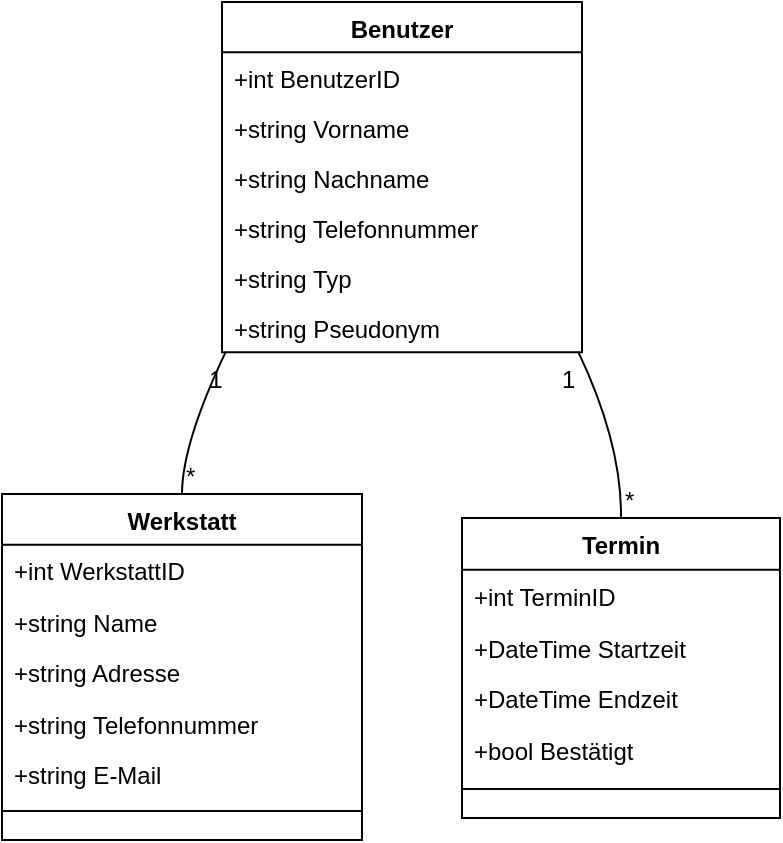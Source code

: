 <mxfile>
    <diagram name="Seite-1" id="6BgWs389JJTcCeiWw3PB">
        <mxGraphModel dx="810" dy="341" grid="1" gridSize="10" guides="1" tooltips="1" connect="1" arrows="1" fold="1" page="1" pageScale="1" pageWidth="827" pageHeight="1169" math="0" shadow="0">
            <root>
                <mxCell id="0"/>
                <mxCell id="1" parent="0"/>
                <mxCell id="2" value="Benutzer" style="swimlane;fontStyle=1;align=center;verticalAlign=top;childLayout=stackLayout;horizontal=1;startSize=25.067;horizontalStack=0;resizeParent=1;resizeParentMax=0;resizeLast=0;collapsible=0;marginBottom=0;" parent="1" vertex="1">
                    <mxGeometry x="118" y="8" width="180" height="175.067" as="geometry"/>
                </mxCell>
                <mxCell id="3" value="+int BenutzerID" style="text;strokeColor=none;fillColor=none;align=left;verticalAlign=top;spacingLeft=4;spacingRight=4;overflow=hidden;rotatable=0;points=[[0,0.5],[1,0.5]];portConstraint=eastwest;" parent="2" vertex="1">
                    <mxGeometry y="25.067" width="180" height="25" as="geometry"/>
                </mxCell>
                <mxCell id="4" value="+string Vorname" style="text;strokeColor=none;fillColor=none;align=left;verticalAlign=top;spacingLeft=4;spacingRight=4;overflow=hidden;rotatable=0;points=[[0,0.5],[1,0.5]];portConstraint=eastwest;" parent="2" vertex="1">
                    <mxGeometry y="50.067" width="180" height="25" as="geometry"/>
                </mxCell>
                <mxCell id="5" value="+string Nachname" style="text;strokeColor=none;fillColor=none;align=left;verticalAlign=top;spacingLeft=4;spacingRight=4;overflow=hidden;rotatable=0;points=[[0,0.5],[1,0.5]];portConstraint=eastwest;" parent="2" vertex="1">
                    <mxGeometry y="75.067" width="180" height="25" as="geometry"/>
                </mxCell>
                <mxCell id="7" value="+string Telefonnummer" style="text;strokeColor=none;fillColor=none;align=left;verticalAlign=top;spacingLeft=4;spacingRight=4;overflow=hidden;rotatable=0;points=[[0,0.5],[1,0.5]];portConstraint=eastwest;" parent="2" vertex="1">
                    <mxGeometry y="100.067" width="180" height="25" as="geometry"/>
                </mxCell>
                <mxCell id="30" value="+string Typ" style="text;strokeColor=none;fillColor=none;align=left;verticalAlign=top;spacingLeft=4;spacingRight=4;overflow=hidden;rotatable=0;points=[[0,0.5],[1,0.5]];portConstraint=eastwest;" vertex="1" parent="2">
                    <mxGeometry y="125.067" width="180" height="25" as="geometry"/>
                </mxCell>
                <mxCell id="31" value="+string Pseudonym" style="text;strokeColor=none;fillColor=none;align=left;verticalAlign=top;spacingLeft=4;spacingRight=4;overflow=hidden;rotatable=0;points=[[0,0.5],[1,0.5]];portConstraint=eastwest;" vertex="1" parent="2">
                    <mxGeometry y="150.067" width="180" height="25" as="geometry"/>
                </mxCell>
                <mxCell id="10" value="Werkstatt" style="swimlane;fontStyle=1;align=center;verticalAlign=top;childLayout=stackLayout;horizontal=1;startSize=25.385;horizontalStack=0;resizeParent=1;resizeParentMax=0;resizeLast=0;collapsible=0;marginBottom=0;" parent="1" vertex="1">
                    <mxGeometry x="8" y="254" width="180" height="173" as="geometry"/>
                </mxCell>
                <mxCell id="11" value="+int WerkstattID" style="text;strokeColor=none;fillColor=none;align=left;verticalAlign=top;spacingLeft=4;spacingRight=4;overflow=hidden;rotatable=0;points=[[0,0.5],[1,0.5]];portConstraint=eastwest;" parent="10" vertex="1">
                    <mxGeometry y="25" width="180" height="25" as="geometry"/>
                </mxCell>
                <mxCell id="12" value="+string Name" style="text;strokeColor=none;fillColor=none;align=left;verticalAlign=top;spacingLeft=4;spacingRight=4;overflow=hidden;rotatable=0;points=[[0,0.5],[1,0.5]];portConstraint=eastwest;" parent="10" vertex="1">
                    <mxGeometry y="51" width="180" height="25" as="geometry"/>
                </mxCell>
                <mxCell id="13" value="+string Adresse" style="text;strokeColor=none;fillColor=none;align=left;verticalAlign=top;spacingLeft=4;spacingRight=4;overflow=hidden;rotatable=0;points=[[0,0.5],[1,0.5]];portConstraint=eastwest;" parent="10" vertex="1">
                    <mxGeometry y="76" width="180" height="25" as="geometry"/>
                </mxCell>
                <mxCell id="14" value="+string Telefonnummer" style="text;strokeColor=none;fillColor=none;align=left;verticalAlign=top;spacingLeft=4;spacingRight=4;overflow=hidden;rotatable=0;points=[[0,0.5],[1,0.5]];portConstraint=eastwest;" parent="10" vertex="1">
                    <mxGeometry y="102" width="180" height="25" as="geometry"/>
                </mxCell>
                <mxCell id="15" value="+string E-Mail" style="text;strokeColor=none;fillColor=none;align=left;verticalAlign=top;spacingLeft=4;spacingRight=4;overflow=hidden;rotatable=0;points=[[0,0.5],[1,0.5]];portConstraint=eastwest;" parent="10" vertex="1">
                    <mxGeometry y="127" width="180" height="25" as="geometry"/>
                </mxCell>
                <mxCell id="16" style="line;strokeWidth=1;fillColor=none;align=left;verticalAlign=middle;spacingTop=-1;spacingLeft=3;spacingRight=3;rotatable=0;labelPosition=right;points=[];portConstraint=eastwest;strokeColor=inherit;" parent="10" vertex="1">
                    <mxGeometry y="152" width="180" height="13" as="geometry"/>
                </mxCell>
                <mxCell id="17" value="Termin" style="swimlane;fontStyle=1;align=center;verticalAlign=top;childLayout=stackLayout;horizontal=1;startSize=25.818;horizontalStack=0;resizeParent=1;resizeParentMax=0;resizeLast=0;collapsible=0;marginBottom=0;" parent="1" vertex="1">
                    <mxGeometry x="238" y="266" width="159" height="150" as="geometry"/>
                </mxCell>
                <mxCell id="18" value="+int TerminID" style="text;strokeColor=none;fillColor=none;align=left;verticalAlign=top;spacingLeft=4;spacingRight=4;overflow=hidden;rotatable=0;points=[[0,0.5],[1,0.5]];portConstraint=eastwest;" parent="17" vertex="1">
                    <mxGeometry y="26" width="159" height="26" as="geometry"/>
                </mxCell>
                <mxCell id="19" value="+DateTime Startzeit" style="text;strokeColor=none;fillColor=none;align=left;verticalAlign=top;spacingLeft=4;spacingRight=4;overflow=hidden;rotatable=0;points=[[0,0.5],[1,0.5]];portConstraint=eastwest;" parent="17" vertex="1">
                    <mxGeometry y="52" width="159" height="26" as="geometry"/>
                </mxCell>
                <mxCell id="20" value="+DateTime Endzeit" style="text;strokeColor=none;fillColor=none;align=left;verticalAlign=top;spacingLeft=4;spacingRight=4;overflow=hidden;rotatable=0;points=[[0,0.5],[1,0.5]];portConstraint=eastwest;" parent="17" vertex="1">
                    <mxGeometry y="77" width="159" height="26" as="geometry"/>
                </mxCell>
                <mxCell id="21" value="+bool Bestätigt" style="text;strokeColor=none;fillColor=none;align=left;verticalAlign=top;spacingLeft=4;spacingRight=4;overflow=hidden;rotatable=0;points=[[0,0.5],[1,0.5]];portConstraint=eastwest;" parent="17" vertex="1">
                    <mxGeometry y="103" width="159" height="26" as="geometry"/>
                </mxCell>
                <mxCell id="22" style="line;strokeWidth=1;fillColor=none;align=left;verticalAlign=middle;spacingTop=-1;spacingLeft=3;spacingRight=3;rotatable=0;labelPosition=right;points=[];portConstraint=eastwest;strokeColor=inherit;" parent="17" vertex="1">
                    <mxGeometry y="129" width="159" height="13" as="geometry"/>
                </mxCell>
                <mxCell id="23" value="" style="curved=1;startArrow=none;endArrow=none;exitX=0.01;exitY=1;entryX=0.5;entryY=0;" parent="1" source="2" target="10" edge="1">
                    <mxGeometry relative="1" as="geometry">
                        <Array as="points">
                            <mxPoint x="98" y="229"/>
                        </Array>
                    </mxGeometry>
                </mxCell>
                <mxCell id="24" value="1" style="edgeLabel;resizable=0;labelBackgroundColor=none;fontSize=12;align=right;verticalAlign=top;" parent="23" vertex="1">
                    <mxGeometry x="-1" relative="1" as="geometry"/>
                </mxCell>
                <mxCell id="25" value="*" style="edgeLabel;resizable=0;labelBackgroundColor=none;fontSize=12;align=left;verticalAlign=bottom;" parent="23" vertex="1">
                    <mxGeometry x="1" relative="1" as="geometry"/>
                </mxCell>
                <mxCell id="26" value="" style="curved=1;startArrow=none;endArrow=none;exitX=0.99;exitY=1;entryX=0.5;entryY=0;" parent="1" source="2" target="17" edge="1">
                    <mxGeometry relative="1" as="geometry">
                        <Array as="points">
                            <mxPoint x="318" y="229"/>
                        </Array>
                    </mxGeometry>
                </mxCell>
                <mxCell id="27" value="1" style="edgeLabel;resizable=0;labelBackgroundColor=none;fontSize=12;align=right;verticalAlign=top;" parent="26" vertex="1">
                    <mxGeometry x="-1" relative="1" as="geometry"/>
                </mxCell>
                <mxCell id="28" value="*" style="edgeLabel;resizable=0;labelBackgroundColor=none;fontSize=12;align=left;verticalAlign=bottom;" parent="26" vertex="1">
                    <mxGeometry x="1" relative="1" as="geometry"/>
                </mxCell>
            </root>
        </mxGraphModel>
    </diagram>
</mxfile>